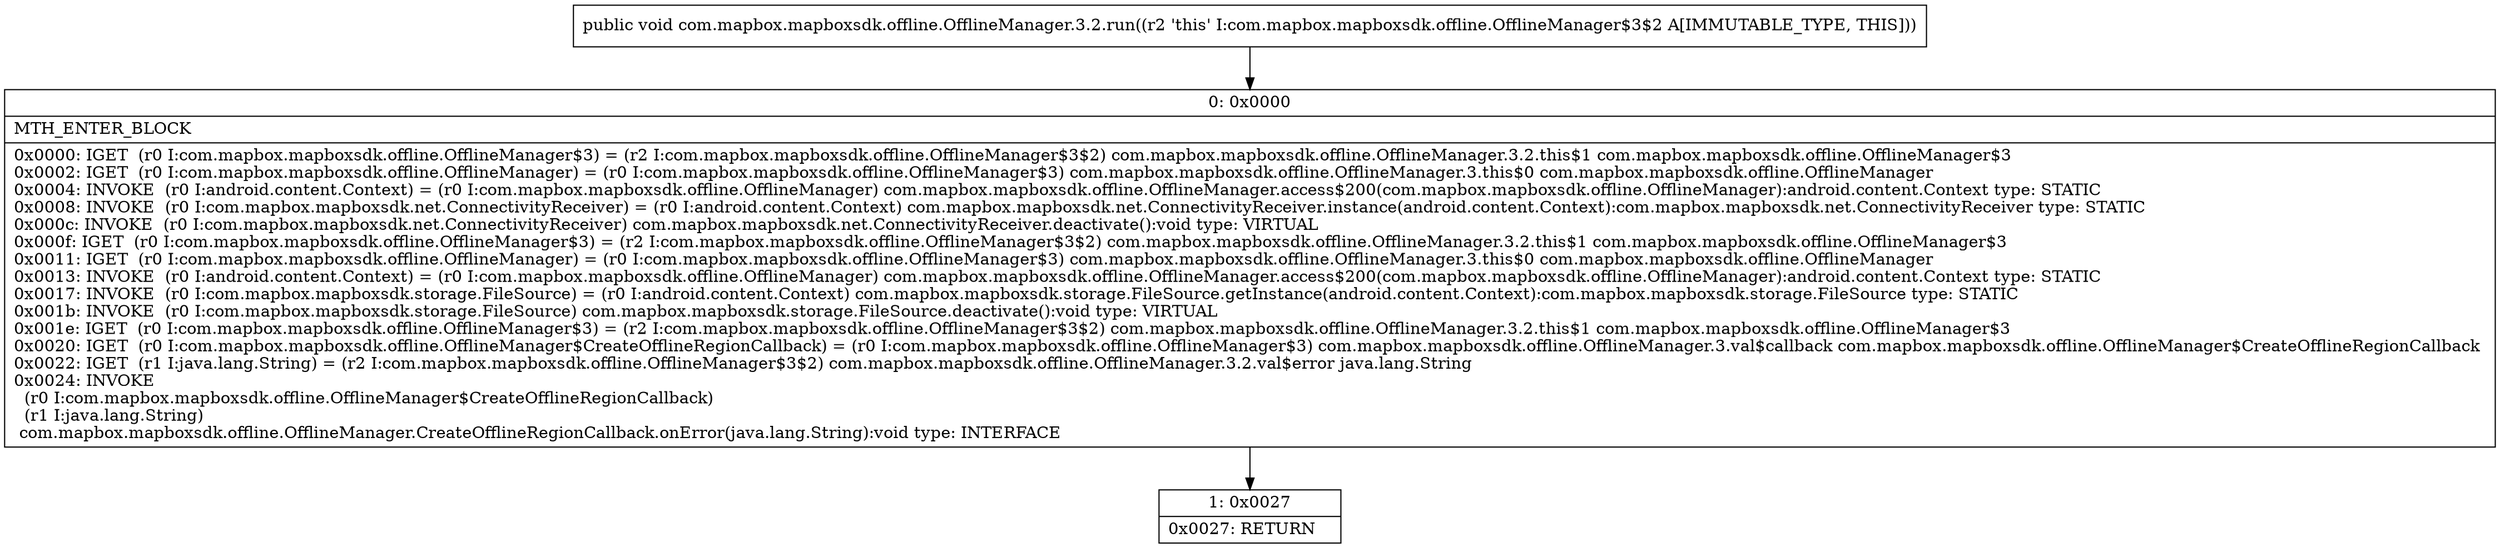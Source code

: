digraph "CFG forcom.mapbox.mapboxsdk.offline.OfflineManager.3.2.run()V" {
Node_0 [shape=record,label="{0\:\ 0x0000|MTH_ENTER_BLOCK\l|0x0000: IGET  (r0 I:com.mapbox.mapboxsdk.offline.OfflineManager$3) = (r2 I:com.mapbox.mapboxsdk.offline.OfflineManager$3$2) com.mapbox.mapboxsdk.offline.OfflineManager.3.2.this$1 com.mapbox.mapboxsdk.offline.OfflineManager$3 \l0x0002: IGET  (r0 I:com.mapbox.mapboxsdk.offline.OfflineManager) = (r0 I:com.mapbox.mapboxsdk.offline.OfflineManager$3) com.mapbox.mapboxsdk.offline.OfflineManager.3.this$0 com.mapbox.mapboxsdk.offline.OfflineManager \l0x0004: INVOKE  (r0 I:android.content.Context) = (r0 I:com.mapbox.mapboxsdk.offline.OfflineManager) com.mapbox.mapboxsdk.offline.OfflineManager.access$200(com.mapbox.mapboxsdk.offline.OfflineManager):android.content.Context type: STATIC \l0x0008: INVOKE  (r0 I:com.mapbox.mapboxsdk.net.ConnectivityReceiver) = (r0 I:android.content.Context) com.mapbox.mapboxsdk.net.ConnectivityReceiver.instance(android.content.Context):com.mapbox.mapboxsdk.net.ConnectivityReceiver type: STATIC \l0x000c: INVOKE  (r0 I:com.mapbox.mapboxsdk.net.ConnectivityReceiver) com.mapbox.mapboxsdk.net.ConnectivityReceiver.deactivate():void type: VIRTUAL \l0x000f: IGET  (r0 I:com.mapbox.mapboxsdk.offline.OfflineManager$3) = (r2 I:com.mapbox.mapboxsdk.offline.OfflineManager$3$2) com.mapbox.mapboxsdk.offline.OfflineManager.3.2.this$1 com.mapbox.mapboxsdk.offline.OfflineManager$3 \l0x0011: IGET  (r0 I:com.mapbox.mapboxsdk.offline.OfflineManager) = (r0 I:com.mapbox.mapboxsdk.offline.OfflineManager$3) com.mapbox.mapboxsdk.offline.OfflineManager.3.this$0 com.mapbox.mapboxsdk.offline.OfflineManager \l0x0013: INVOKE  (r0 I:android.content.Context) = (r0 I:com.mapbox.mapboxsdk.offline.OfflineManager) com.mapbox.mapboxsdk.offline.OfflineManager.access$200(com.mapbox.mapboxsdk.offline.OfflineManager):android.content.Context type: STATIC \l0x0017: INVOKE  (r0 I:com.mapbox.mapboxsdk.storage.FileSource) = (r0 I:android.content.Context) com.mapbox.mapboxsdk.storage.FileSource.getInstance(android.content.Context):com.mapbox.mapboxsdk.storage.FileSource type: STATIC \l0x001b: INVOKE  (r0 I:com.mapbox.mapboxsdk.storage.FileSource) com.mapbox.mapboxsdk.storage.FileSource.deactivate():void type: VIRTUAL \l0x001e: IGET  (r0 I:com.mapbox.mapboxsdk.offline.OfflineManager$3) = (r2 I:com.mapbox.mapboxsdk.offline.OfflineManager$3$2) com.mapbox.mapboxsdk.offline.OfflineManager.3.2.this$1 com.mapbox.mapboxsdk.offline.OfflineManager$3 \l0x0020: IGET  (r0 I:com.mapbox.mapboxsdk.offline.OfflineManager$CreateOfflineRegionCallback) = (r0 I:com.mapbox.mapboxsdk.offline.OfflineManager$3) com.mapbox.mapboxsdk.offline.OfflineManager.3.val$callback com.mapbox.mapboxsdk.offline.OfflineManager$CreateOfflineRegionCallback \l0x0022: IGET  (r1 I:java.lang.String) = (r2 I:com.mapbox.mapboxsdk.offline.OfflineManager$3$2) com.mapbox.mapboxsdk.offline.OfflineManager.3.2.val$error java.lang.String \l0x0024: INVOKE  \l  (r0 I:com.mapbox.mapboxsdk.offline.OfflineManager$CreateOfflineRegionCallback)\l  (r1 I:java.lang.String)\l com.mapbox.mapboxsdk.offline.OfflineManager.CreateOfflineRegionCallback.onError(java.lang.String):void type: INTERFACE \l}"];
Node_1 [shape=record,label="{1\:\ 0x0027|0x0027: RETURN   \l}"];
MethodNode[shape=record,label="{public void com.mapbox.mapboxsdk.offline.OfflineManager.3.2.run((r2 'this' I:com.mapbox.mapboxsdk.offline.OfflineManager$3$2 A[IMMUTABLE_TYPE, THIS])) }"];
MethodNode -> Node_0;
Node_0 -> Node_1;
}

